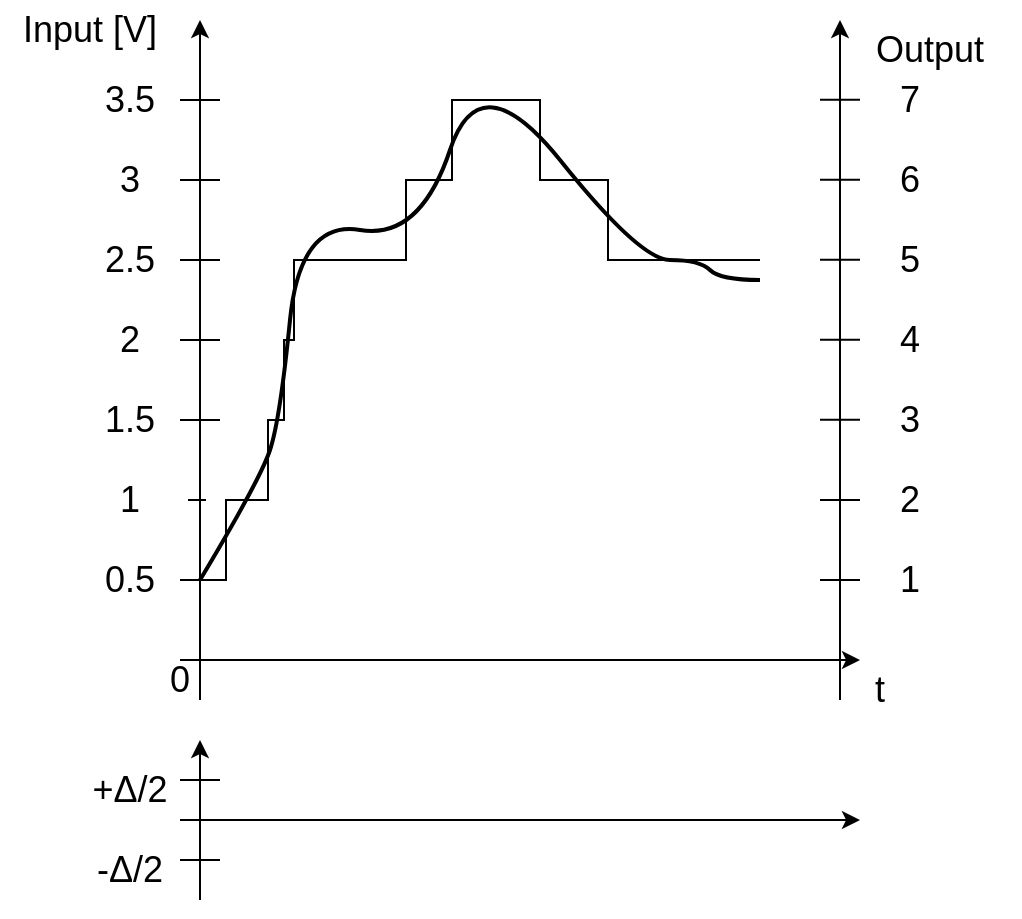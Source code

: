 <mxfile version="21.2.1" type="device">
  <diagram id="K8G5y-yIAL5xnPkyl_oT" name="Page-1">
    <mxGraphModel dx="1195" dy="703" grid="1" gridSize="10" guides="1" tooltips="1" connect="1" arrows="1" fold="1" page="1" pageScale="1" pageWidth="850" pageHeight="1100" math="0" shadow="0">
      <root>
        <mxCell id="0" />
        <mxCell id="1" parent="0" />
        <mxCell id="gHT6b3EMTNALTPrDNiLl-1" value="" style="endArrow=classic;html=1;rounded=0;" parent="1" edge="1">
          <mxGeometry width="50" height="50" relative="1" as="geometry">
            <mxPoint x="200" y="500" as="sourcePoint" />
            <mxPoint x="200" y="160" as="targetPoint" />
          </mxGeometry>
        </mxCell>
        <mxCell id="gHT6b3EMTNALTPrDNiLl-2" value="" style="endArrow=classic;html=1;rounded=0;" parent="1" edge="1">
          <mxGeometry width="50" height="50" relative="1" as="geometry">
            <mxPoint x="190" y="480" as="sourcePoint" />
            <mxPoint x="530" y="480" as="targetPoint" />
          </mxGeometry>
        </mxCell>
        <mxCell id="gHT6b3EMTNALTPrDNiLl-10" value="" style="endArrow=none;html=1;rounded=0;" parent="1" edge="1">
          <mxGeometry width="50" height="50" relative="1" as="geometry">
            <mxPoint x="190" y="280" as="sourcePoint" />
            <mxPoint x="210" y="280" as="targetPoint" />
          </mxGeometry>
        </mxCell>
        <mxCell id="gHT6b3EMTNALTPrDNiLl-13" value="" style="endArrow=none;html=1;rounded=0;" parent="1" edge="1">
          <mxGeometry width="50" height="50" relative="1" as="geometry">
            <mxPoint x="190" y="320" as="sourcePoint" />
            <mxPoint x="210" y="320" as="targetPoint" />
          </mxGeometry>
        </mxCell>
        <mxCell id="gHT6b3EMTNALTPrDNiLl-14" value="" style="endArrow=none;html=1;rounded=0;" parent="1" edge="1">
          <mxGeometry width="50" height="50" relative="1" as="geometry">
            <mxPoint x="190" y="360" as="sourcePoint" />
            <mxPoint x="210" y="360" as="targetPoint" />
          </mxGeometry>
        </mxCell>
        <mxCell id="gHT6b3EMTNALTPrDNiLl-15" value="" style="endArrow=none;html=1;rounded=0;" parent="1" edge="1">
          <mxGeometry width="50" height="50" relative="1" as="geometry">
            <mxPoint x="194" y="400" as="sourcePoint" />
            <mxPoint x="203" y="400" as="targetPoint" />
          </mxGeometry>
        </mxCell>
        <mxCell id="gHT6b3EMTNALTPrDNiLl-16" value="" style="endArrow=none;html=1;rounded=0;" parent="1" edge="1">
          <mxGeometry width="50" height="50" relative="1" as="geometry">
            <mxPoint x="190" y="440" as="sourcePoint" />
            <mxPoint x="210" y="440" as="targetPoint" />
          </mxGeometry>
        </mxCell>
        <mxCell id="d6MfOMdYapzCJ277POnZ-11" value="0" style="text;html=1;strokeColor=none;fillColor=none;align=center;verticalAlign=middle;whiteSpace=wrap;rounded=0;fontSize=18;" parent="1" vertex="1">
          <mxGeometry x="180" y="480" width="20" height="20" as="geometry" />
        </mxCell>
        <mxCell id="d6MfOMdYapzCJ277POnZ-20" value="t" style="text;html=1;strokeColor=none;fillColor=none;align=center;verticalAlign=middle;whiteSpace=wrap;rounded=0;fontSize=18;" parent="1" vertex="1">
          <mxGeometry x="510" y="480" width="60" height="30" as="geometry" />
        </mxCell>
        <mxCell id="d6MfOMdYapzCJ277POnZ-21" value="Input [V]" style="text;html=1;strokeColor=none;fillColor=none;align=center;verticalAlign=middle;whiteSpace=wrap;rounded=0;fontSize=18;" parent="1" vertex="1">
          <mxGeometry x="100" y="150" width="90" height="30" as="geometry" />
        </mxCell>
        <mxCell id="d6MfOMdYapzCJ277POnZ-22" value="0.5" style="text;html=1;strokeColor=none;fillColor=none;align=center;verticalAlign=middle;whiteSpace=wrap;rounded=0;fontSize=18;" parent="1" vertex="1">
          <mxGeometry x="150" y="430" width="30" height="20" as="geometry" />
        </mxCell>
        <mxCell id="d6MfOMdYapzCJ277POnZ-23" value="1" style="text;html=1;strokeColor=none;fillColor=none;align=center;verticalAlign=middle;whiteSpace=wrap;rounded=0;fontSize=18;" parent="1" vertex="1">
          <mxGeometry x="150" y="390" width="30" height="20" as="geometry" />
        </mxCell>
        <mxCell id="d6MfOMdYapzCJ277POnZ-25" value="2" style="text;html=1;strokeColor=none;fillColor=none;align=center;verticalAlign=middle;whiteSpace=wrap;rounded=0;fontSize=18;" parent="1" vertex="1">
          <mxGeometry x="150" y="310" width="30" height="20" as="geometry" />
        </mxCell>
        <mxCell id="d6MfOMdYapzCJ277POnZ-26" value="3" style="text;html=1;strokeColor=none;fillColor=none;align=center;verticalAlign=middle;whiteSpace=wrap;rounded=0;fontSize=18;" parent="1" vertex="1">
          <mxGeometry x="150" y="230" width="30" height="20" as="geometry" />
        </mxCell>
        <mxCell id="d6MfOMdYapzCJ277POnZ-28" value="1.5" style="text;html=1;strokeColor=none;fillColor=none;align=center;verticalAlign=middle;whiteSpace=wrap;rounded=0;fontSize=18;" parent="1" vertex="1">
          <mxGeometry x="150" y="350" width="30" height="20" as="geometry" />
        </mxCell>
        <mxCell id="d6MfOMdYapzCJ277POnZ-29" value="2.5" style="text;html=1;strokeColor=none;fillColor=none;align=center;verticalAlign=middle;whiteSpace=wrap;rounded=0;fontSize=18;" parent="1" vertex="1">
          <mxGeometry x="150" y="270" width="30" height="20" as="geometry" />
        </mxCell>
        <mxCell id="d6MfOMdYapzCJ277POnZ-30" value="3.5" style="text;html=1;strokeColor=none;fillColor=none;align=center;verticalAlign=middle;whiteSpace=wrap;rounded=0;fontSize=18;" parent="1" vertex="1">
          <mxGeometry x="150" y="190" width="30" height="20" as="geometry" />
        </mxCell>
        <mxCell id="d6MfOMdYapzCJ277POnZ-33" value="" style="endArrow=none;html=1;rounded=0;" parent="1" edge="1">
          <mxGeometry width="50" height="50" relative="1" as="geometry">
            <mxPoint x="190" y="200" as="sourcePoint" />
            <mxPoint x="210" y="200" as="targetPoint" />
          </mxGeometry>
        </mxCell>
        <mxCell id="d6MfOMdYapzCJ277POnZ-34" value="" style="endArrow=none;html=1;rounded=0;" parent="1" edge="1">
          <mxGeometry width="50" height="50" relative="1" as="geometry">
            <mxPoint x="190" y="240" as="sourcePoint" />
            <mxPoint x="210" y="240" as="targetPoint" />
          </mxGeometry>
        </mxCell>
        <mxCell id="ss6yl5m2MTnCdOOyCbkX-1" value="" style="curved=1;endArrow=none;html=1;rounded=0;endFill=0;strokeWidth=2;" parent="1" edge="1">
          <mxGeometry width="50" height="50" relative="1" as="geometry">
            <mxPoint x="200" y="440" as="sourcePoint" />
            <mxPoint x="480" y="290" as="targetPoint" />
            <Array as="points">
              <mxPoint x="230" y="390" />
              <mxPoint x="240" y="360" />
              <mxPoint x="250" y="260" />
              <mxPoint x="310" y="270" />
              <mxPoint x="340" y="180" />
              <mxPoint x="420" y="280" />
              <mxPoint x="450" y="280" />
              <mxPoint x="460" y="290" />
            </Array>
          </mxGeometry>
        </mxCell>
        <mxCell id="ss6yl5m2MTnCdOOyCbkX-2" value="" style="endArrow=none;html=1;rounded=0;strokeWidth=1;" parent="1" edge="1">
          <mxGeometry width="50" height="50" relative="1" as="geometry">
            <mxPoint x="200" y="440" as="sourcePoint" />
            <mxPoint x="480" y="280" as="targetPoint" />
            <Array as="points">
              <mxPoint x="213" y="440" />
              <mxPoint x="213" y="420" />
              <mxPoint x="213" y="400" />
              <mxPoint x="234" y="400" />
              <mxPoint x="234" y="379" />
              <mxPoint x="234" y="360" />
              <mxPoint x="242" y="360" />
              <mxPoint x="242" y="320" />
              <mxPoint x="247" y="320" />
              <mxPoint x="247" y="280" />
              <mxPoint x="303" y="280" />
              <mxPoint x="303" y="240" />
              <mxPoint x="326" y="240" />
              <mxPoint x="326" y="200" />
              <mxPoint x="370" y="200" />
              <mxPoint x="370" y="240" />
              <mxPoint x="404" y="240" />
              <mxPoint x="404" y="280" />
              <mxPoint x="480" y="280" />
            </Array>
          </mxGeometry>
        </mxCell>
        <mxCell id="oKqfb5iDxISi1IZh985P-44" value="" style="endArrow=classic;html=1;rounded=0;" edge="1" parent="1">
          <mxGeometry width="50" height="50" relative="1" as="geometry">
            <mxPoint x="520" y="500" as="sourcePoint" />
            <mxPoint x="520" y="160" as="targetPoint" />
          </mxGeometry>
        </mxCell>
        <mxCell id="oKqfb5iDxISi1IZh985P-45" value="Output" style="text;html=1;strokeColor=none;fillColor=none;align=center;verticalAlign=middle;whiteSpace=wrap;rounded=0;fontSize=18;" vertex="1" parent="1">
          <mxGeometry x="520" y="160" width="90" height="30" as="geometry" />
        </mxCell>
        <mxCell id="oKqfb5iDxISi1IZh985P-46" value="" style="endArrow=none;html=1;rounded=0;" edge="1" parent="1">
          <mxGeometry width="50" height="50" relative="1" as="geometry">
            <mxPoint x="510" y="279.86" as="sourcePoint" />
            <mxPoint x="530" y="279.86" as="targetPoint" />
          </mxGeometry>
        </mxCell>
        <mxCell id="oKqfb5iDxISi1IZh985P-47" value="" style="endArrow=none;html=1;rounded=0;" edge="1" parent="1">
          <mxGeometry width="50" height="50" relative="1" as="geometry">
            <mxPoint x="510" y="319.86" as="sourcePoint" />
            <mxPoint x="530" y="319.86" as="targetPoint" />
          </mxGeometry>
        </mxCell>
        <mxCell id="oKqfb5iDxISi1IZh985P-48" value="" style="endArrow=none;html=1;rounded=0;" edge="1" parent="1">
          <mxGeometry width="50" height="50" relative="1" as="geometry">
            <mxPoint x="510" y="359.86" as="sourcePoint" />
            <mxPoint x="530" y="359.86" as="targetPoint" />
          </mxGeometry>
        </mxCell>
        <mxCell id="oKqfb5iDxISi1IZh985P-49" value="" style="endArrow=none;html=1;rounded=0;" edge="1" parent="1">
          <mxGeometry width="50" height="50" relative="1" as="geometry">
            <mxPoint x="510" y="199.86" as="sourcePoint" />
            <mxPoint x="530" y="199.86" as="targetPoint" />
          </mxGeometry>
        </mxCell>
        <mxCell id="oKqfb5iDxISi1IZh985P-50" value="" style="endArrow=none;html=1;rounded=0;" edge="1" parent="1">
          <mxGeometry width="50" height="50" relative="1" as="geometry">
            <mxPoint x="510" y="239.86" as="sourcePoint" />
            <mxPoint x="530" y="239.86" as="targetPoint" />
          </mxGeometry>
        </mxCell>
        <mxCell id="oKqfb5iDxISi1IZh985P-51" value="" style="endArrow=none;html=1;rounded=0;" edge="1" parent="1">
          <mxGeometry width="50" height="50" relative="1" as="geometry">
            <mxPoint x="510" y="400" as="sourcePoint" />
            <mxPoint x="530" y="400" as="targetPoint" />
          </mxGeometry>
        </mxCell>
        <mxCell id="oKqfb5iDxISi1IZh985P-52" value="" style="endArrow=none;html=1;rounded=0;" edge="1" parent="1">
          <mxGeometry width="50" height="50" relative="1" as="geometry">
            <mxPoint x="510" y="440" as="sourcePoint" />
            <mxPoint x="530" y="440" as="targetPoint" />
          </mxGeometry>
        </mxCell>
        <mxCell id="oKqfb5iDxISi1IZh985P-53" value="1" style="text;html=1;strokeColor=none;fillColor=none;align=center;verticalAlign=middle;whiteSpace=wrap;rounded=0;fontSize=18;" vertex="1" parent="1">
          <mxGeometry x="540" y="430" width="30" height="20" as="geometry" />
        </mxCell>
        <mxCell id="oKqfb5iDxISi1IZh985P-54" value="2" style="text;html=1;strokeColor=none;fillColor=none;align=center;verticalAlign=middle;whiteSpace=wrap;rounded=0;fontSize=18;" vertex="1" parent="1">
          <mxGeometry x="540" y="390" width="30" height="20" as="geometry" />
        </mxCell>
        <mxCell id="oKqfb5iDxISi1IZh985P-55" value="4" style="text;html=1;strokeColor=none;fillColor=none;align=center;verticalAlign=middle;whiteSpace=wrap;rounded=0;fontSize=18;" vertex="1" parent="1">
          <mxGeometry x="540" y="310" width="30" height="20" as="geometry" />
        </mxCell>
        <mxCell id="oKqfb5iDxISi1IZh985P-56" value="6" style="text;html=1;strokeColor=none;fillColor=none;align=center;verticalAlign=middle;whiteSpace=wrap;rounded=0;fontSize=18;" vertex="1" parent="1">
          <mxGeometry x="540" y="230" width="30" height="20" as="geometry" />
        </mxCell>
        <mxCell id="oKqfb5iDxISi1IZh985P-57" value="3" style="text;html=1;strokeColor=none;fillColor=none;align=center;verticalAlign=middle;whiteSpace=wrap;rounded=0;fontSize=18;" vertex="1" parent="1">
          <mxGeometry x="540" y="350" width="30" height="20" as="geometry" />
        </mxCell>
        <mxCell id="oKqfb5iDxISi1IZh985P-58" value="5" style="text;html=1;strokeColor=none;fillColor=none;align=center;verticalAlign=middle;whiteSpace=wrap;rounded=0;fontSize=18;" vertex="1" parent="1">
          <mxGeometry x="540" y="270" width="30" height="20" as="geometry" />
        </mxCell>
        <mxCell id="oKqfb5iDxISi1IZh985P-59" value="7" style="text;html=1;strokeColor=none;fillColor=none;align=center;verticalAlign=middle;whiteSpace=wrap;rounded=0;fontSize=18;" vertex="1" parent="1">
          <mxGeometry x="540" y="190" width="30" height="20" as="geometry" />
        </mxCell>
        <mxCell id="oKqfb5iDxISi1IZh985P-60" value="" style="endArrow=classic;html=1;rounded=0;" edge="1" parent="1">
          <mxGeometry width="50" height="50" relative="1" as="geometry">
            <mxPoint x="200" y="600" as="sourcePoint" />
            <mxPoint x="200" y="520" as="targetPoint" />
          </mxGeometry>
        </mxCell>
        <mxCell id="oKqfb5iDxISi1IZh985P-61" value="" style="endArrow=classic;html=1;rounded=0;" edge="1" parent="1">
          <mxGeometry width="50" height="50" relative="1" as="geometry">
            <mxPoint x="190" y="560" as="sourcePoint" />
            <mxPoint x="530" y="560" as="targetPoint" />
          </mxGeometry>
        </mxCell>
        <mxCell id="oKqfb5iDxISi1IZh985P-62" value="&lt;span lang=&quot;el&quot; class=&quot;lang-el&quot;&gt;+&lt;/span&gt;Δ/2" style="text;html=1;strokeColor=none;fillColor=none;align=center;verticalAlign=middle;whiteSpace=wrap;rounded=0;fontSize=18;" vertex="1" parent="1">
          <mxGeometry x="145" y="530" width="40" height="30" as="geometry" />
        </mxCell>
        <mxCell id="oKqfb5iDxISi1IZh985P-63" value="-Δ/2" style="text;html=1;strokeColor=none;fillColor=none;align=center;verticalAlign=middle;whiteSpace=wrap;rounded=0;fontSize=18;" vertex="1" parent="1">
          <mxGeometry x="145" y="570" width="40" height="30" as="geometry" />
        </mxCell>
        <mxCell id="oKqfb5iDxISi1IZh985P-64" value="" style="endArrow=none;html=1;rounded=0;" edge="1" parent="1">
          <mxGeometry width="50" height="50" relative="1" as="geometry">
            <mxPoint x="190" y="540" as="sourcePoint" />
            <mxPoint x="210" y="540" as="targetPoint" />
          </mxGeometry>
        </mxCell>
        <mxCell id="oKqfb5iDxISi1IZh985P-65" value="" style="endArrow=none;html=1;rounded=0;" edge="1" parent="1">
          <mxGeometry width="50" height="50" relative="1" as="geometry">
            <mxPoint x="190" y="580" as="sourcePoint" />
            <mxPoint x="210" y="580" as="targetPoint" />
          </mxGeometry>
        </mxCell>
      </root>
    </mxGraphModel>
  </diagram>
</mxfile>
